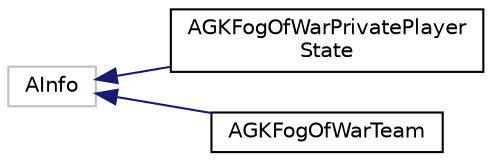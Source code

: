 digraph "Graphical Class Hierarchy"
{
 // LATEX_PDF_SIZE
  edge [fontname="Helvetica",fontsize="10",labelfontname="Helvetica",labelfontsize="10"];
  node [fontname="Helvetica",fontsize="10",shape=record];
  rankdir="LR";
  Node0 [label="AInfo",height=0.2,width=0.4,color="grey75", fillcolor="white", style="filled",tooltip=" "];
  Node0 -> Node1 [dir="back",color="midnightblue",fontsize="10",style="solid",fontname="Helvetica"];
  Node1 [label="AGKFogOfWarPrivatePlayer\lState",height=0.2,width=0.4,color="black", fillcolor="white", style="filled",URL="$classAGKFogOfWarPrivatePlayerState.html",tooltip=" "];
  Node0 -> Node2 [dir="back",color="midnightblue",fontsize="10",style="solid",fontname="Helvetica"];
  Node2 [label="AGKFogOfWarTeam",height=0.2,width=0.4,color="black", fillcolor="white", style="filled",URL="$classAGKFogOfWarTeam.html",tooltip=" "];
}
